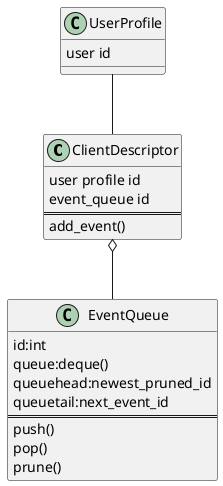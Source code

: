 @startuml In Tornado Layer 
ClientDescriptor o-- EventQueue
UserProfile -- ClientDescriptor
class EventQueue{
    id:int
    queue:deque()
    queuehead:newest_pruned_id
    queuetail:next_event_id
    ==
    push()
    pop()
    prune()
}
class ClientDescriptor{
    user profile id
    event_queue id
    ==
    add_event()
}
class UserProfile{
    user id 
}
@enduml